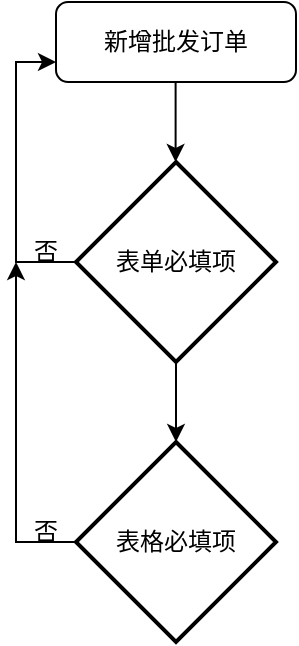 <mxfile version="16.6.5" type="github">
  <diagram id="C5RBs43oDa-KdzZeNtuy" name="Page-1">
    <mxGraphModel dx="1185" dy="628" grid="1" gridSize="10" guides="1" tooltips="1" connect="1" arrows="1" fold="1" page="1" pageScale="1" pageWidth="827" pageHeight="1169" math="0" shadow="0">
      <root>
        <mxCell id="WIyWlLk6GJQsqaUBKTNV-0" />
        <mxCell id="WIyWlLk6GJQsqaUBKTNV-1" parent="WIyWlLk6GJQsqaUBKTNV-0" />
        <mxCell id="tm5VNomxOWkbdqPjrVc3-0" value="新增批发订单" style="rounded=1;whiteSpace=wrap;html=1;" vertex="1" parent="WIyWlLk6GJQsqaUBKTNV-1">
          <mxGeometry x="360" y="40" width="120" height="40" as="geometry" />
        </mxCell>
        <mxCell id="tm5VNomxOWkbdqPjrVc3-2" value="" style="endArrow=classic;html=1;rounded=0;" edge="1" parent="WIyWlLk6GJQsqaUBKTNV-1">
          <mxGeometry width="50" height="50" relative="1" as="geometry">
            <mxPoint x="419.8" y="80" as="sourcePoint" />
            <mxPoint x="419.8" y="120" as="targetPoint" />
          </mxGeometry>
        </mxCell>
        <mxCell id="tm5VNomxOWkbdqPjrVc3-11" style="edgeStyle=orthogonalEdgeStyle;rounded=0;orthogonalLoop=1;jettySize=auto;html=1;exitX=0;exitY=0.5;exitDx=0;exitDy=0;exitPerimeter=0;entryX=0;entryY=0.75;entryDx=0;entryDy=0;" edge="1" parent="WIyWlLk6GJQsqaUBKTNV-1" source="tm5VNomxOWkbdqPjrVc3-7" target="tm5VNomxOWkbdqPjrVc3-0">
          <mxGeometry relative="1" as="geometry">
            <Array as="points">
              <mxPoint x="340" y="170" />
              <mxPoint x="340" y="70" />
            </Array>
          </mxGeometry>
        </mxCell>
        <mxCell id="tm5VNomxOWkbdqPjrVc3-14" style="edgeStyle=orthogonalEdgeStyle;rounded=0;orthogonalLoop=1;jettySize=auto;html=1;exitX=0.5;exitY=1;exitDx=0;exitDy=0;exitPerimeter=0;entryX=0.5;entryY=0;entryDx=0;entryDy=0;entryPerimeter=0;" edge="1" parent="WIyWlLk6GJQsqaUBKTNV-1" source="tm5VNomxOWkbdqPjrVc3-7" target="tm5VNomxOWkbdqPjrVc3-13">
          <mxGeometry relative="1" as="geometry" />
        </mxCell>
        <mxCell id="tm5VNomxOWkbdqPjrVc3-7" value="&lt;span&gt;表单必填项&lt;/span&gt;" style="strokeWidth=2;html=1;shape=mxgraph.flowchart.decision;whiteSpace=wrap;" vertex="1" parent="WIyWlLk6GJQsqaUBKTNV-1">
          <mxGeometry x="370" y="120" width="100" height="100" as="geometry" />
        </mxCell>
        <mxCell id="tm5VNomxOWkbdqPjrVc3-12" value="否" style="text;html=1;strokeColor=none;fillColor=none;align=center;verticalAlign=middle;whiteSpace=wrap;rounded=0;" vertex="1" parent="WIyWlLk6GJQsqaUBKTNV-1">
          <mxGeometry x="340" y="160" width="30" height="10" as="geometry" />
        </mxCell>
        <mxCell id="tm5VNomxOWkbdqPjrVc3-19" style="edgeStyle=orthogonalEdgeStyle;rounded=0;orthogonalLoop=1;jettySize=auto;html=1;exitX=0;exitY=0.5;exitDx=0;exitDy=0;exitPerimeter=0;entryX=0;entryY=1;entryDx=0;entryDy=0;" edge="1" parent="WIyWlLk6GJQsqaUBKTNV-1" source="tm5VNomxOWkbdqPjrVc3-13" target="tm5VNomxOWkbdqPjrVc3-12">
          <mxGeometry relative="1" as="geometry" />
        </mxCell>
        <mxCell id="tm5VNomxOWkbdqPjrVc3-13" value="表格必填项" style="strokeWidth=2;html=1;shape=mxgraph.flowchart.decision;whiteSpace=wrap;" vertex="1" parent="WIyWlLk6GJQsqaUBKTNV-1">
          <mxGeometry x="370" y="260" width="100" height="100" as="geometry" />
        </mxCell>
        <mxCell id="tm5VNomxOWkbdqPjrVc3-20" value="否" style="text;html=1;strokeColor=none;fillColor=none;align=center;verticalAlign=middle;whiteSpace=wrap;rounded=0;" vertex="1" parent="WIyWlLk6GJQsqaUBKTNV-1">
          <mxGeometry x="340" y="300" width="30" height="10" as="geometry" />
        </mxCell>
      </root>
    </mxGraphModel>
  </diagram>
</mxfile>
